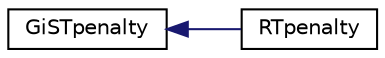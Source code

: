 digraph "Graphical Class Hierarchy"
{
 // INTERACTIVE_SVG=YES
 // LATEX_PDF_SIZE
  edge [fontname="Helvetica",fontsize="10",labelfontname="Helvetica",labelfontsize="10"];
  node [fontname="Helvetica",fontsize="10",shape=record];
  rankdir="LR";
  Node0 [label="GiSTpenalty",height=0.2,width=0.4,color="black", fillcolor="white", style="filled",URL="$classGiSTpenalty.html",tooltip=" "];
  Node0 -> Node1 [dir="back",color="midnightblue",fontsize="10",style="solid",fontname="Helvetica"];
  Node1 [label="RTpenalty",height=0.2,width=0.4,color="black", fillcolor="white", style="filled",URL="$classRTpenalty.html",tooltip=" "];
}
